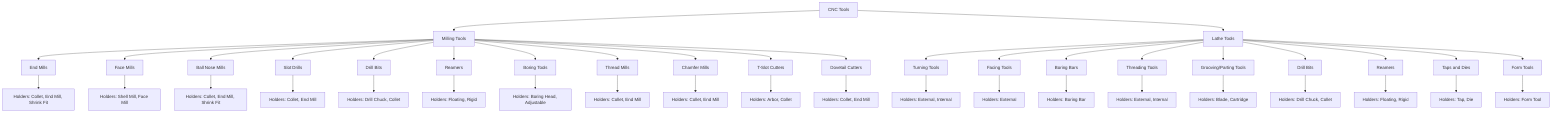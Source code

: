 graph TD
    A[CNC Tools]
    B[Milling Tools]
    C[Lathe Tools]
    
    A --> B
    A --> C
    
    B --> B1[End Mills]
    B1 --> B1H[Holders: Collet, End Mill, Shrink Fit]
    B --> B2[Face Mills]
    B2 --> B2H[Holders: Shell Mill, Face Mill]
    B --> B3[Ball Nose Mills]
    B3 --> B3H[Holders: Collet, End Mill, Shrink Fit]
    B --> B4[Slot Drills]
    B4 --> B4H[Holders: Collet, End Mill]
    B --> B5[Drill Bits]
    B5 --> B5H[Holders: Drill Chuck, Collet]
    B --> B6[Reamers]
    B6 --> B6H[Holders: Floating, Rigid]
    B --> B7[Boring Tools]
    B7 --> B7H[Holders: Boring Head, Adjustable]
    B --> B8[Thread Mills]
    B8 --> B8H[Holders: Collet, End Mill]
    B --> B9[Chamfer Mills]
    B9 --> B9H[Holders: Collet, End Mill]
    B --> B10[T-Slot Cutters]
    B10 --> B10H[Holders: Arbor, Collet]
    B --> B11[Dovetail Cutters]
    B11 --> B11H[Holders: Collet, End Mill]
    
    C --> C1[Turning Tools]
    C1 --> C1H[Holders: External, Internal]
    C --> C2[Facing Tools]
    C2 --> C2H[Holders: External]
    C --> C3[Boring Bars]
    C3 --> C3H[Holders: Boring Bar]
    C --> C4[Threading Tools]
    C4 --> C4H[Holders: External, Internal]
    C --> C5[Grooving/Parting Tools]
    C5 --> C5H[Holders: Blade, Cartridge]
    C --> C6[Drill Bits]
    C6 --> C6H[Holders: Drill Chuck, Collet]
    C --> C7[Reamers]
    C7 --> C7H[Holders: Floating, Rigid]
    C --> C8[Taps and Dies]
    C8 --> C8H[Holders: Tap, Die]
    C --> C9[Form Tools]
    C9 --> C9H[Holders: Form Tool]